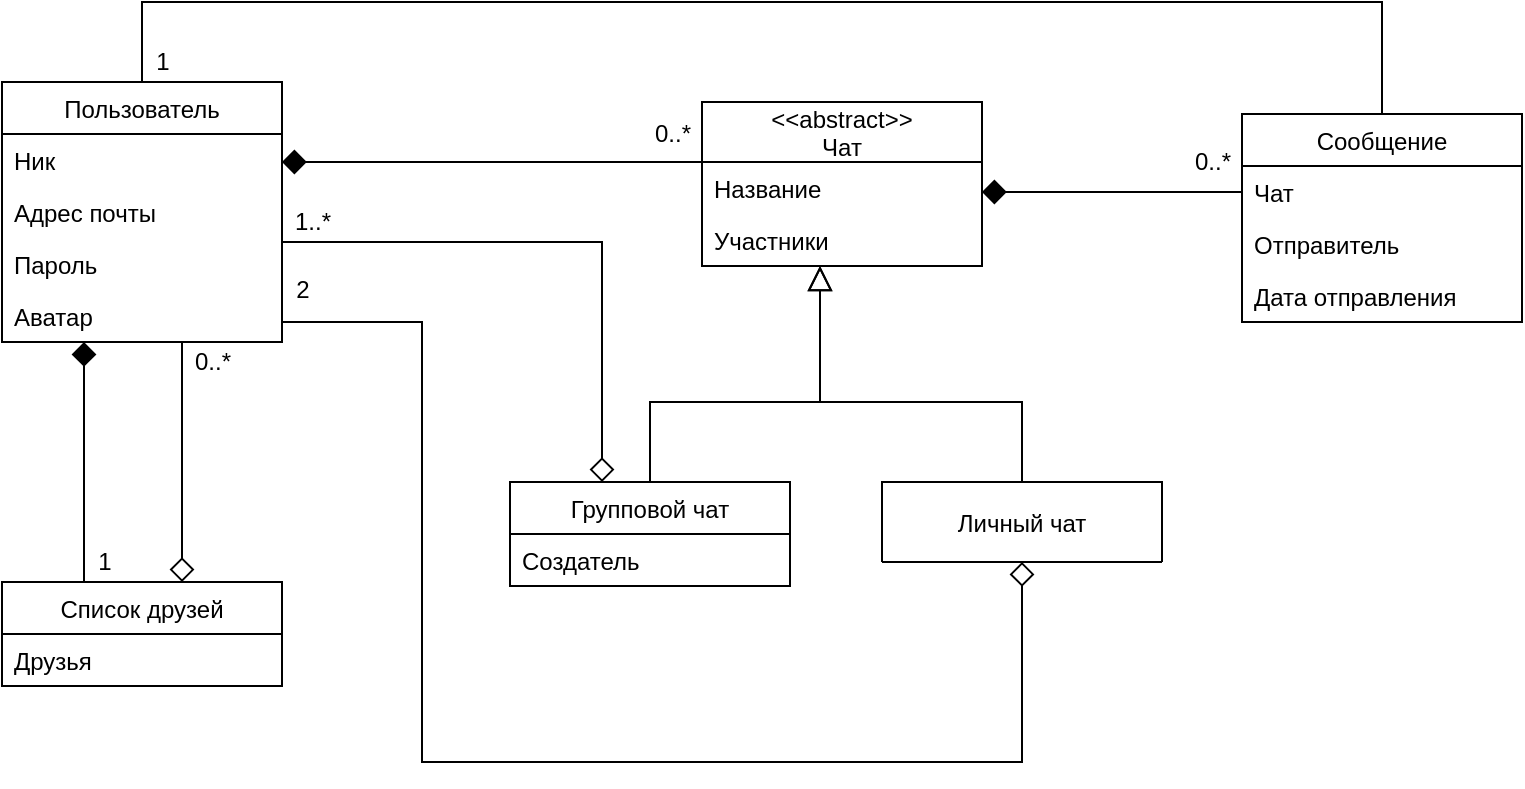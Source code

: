 <mxfile version="18.1.1" type="github">
  <diagram id="m_Y5xVD9ZGCtd96Jv5cy" name="Page-1">
    <mxGraphModel dx="1536" dy="883" grid="1" gridSize="10" guides="1" tooltips="1" connect="1" arrows="1" fold="1" page="1" pageScale="1" pageWidth="827" pageHeight="1169" math="0" shadow="0">
      <root>
        <mxCell id="0" />
        <mxCell id="1" parent="0" />
        <mxCell id="zzLUtJSfL5fbQFalBaQW-16" style="edgeStyle=orthogonalEdgeStyle;rounded=0;orthogonalLoop=1;jettySize=auto;html=1;startArrow=diamond;startFill=1;endArrow=none;endFill=0;endSize=10;startSize=10;" edge="1" parent="1" source="zzLUtJSfL5fbQFalBaQW-1" target="zzLUtJSfL5fbQFalBaQW-6">
          <mxGeometry relative="1" as="geometry">
            <Array as="points">
              <mxPoint x="280" y="280" />
              <mxPoint x="280" y="280" />
            </Array>
          </mxGeometry>
        </mxCell>
        <mxCell id="zzLUtJSfL5fbQFalBaQW-1" value="Пользователь" style="swimlane;fontStyle=0;childLayout=stackLayout;horizontal=1;startSize=26;fillColor=none;horizontalStack=0;resizeParent=1;resizeParentMax=0;resizeLast=0;collapsible=1;marginBottom=0;" vertex="1" parent="1">
          <mxGeometry x="20" y="240" width="140" height="130" as="geometry" />
        </mxCell>
        <mxCell id="zzLUtJSfL5fbQFalBaQW-2" value="Ник    " style="text;strokeColor=none;fillColor=none;align=left;verticalAlign=top;spacingLeft=4;spacingRight=4;overflow=hidden;rotatable=0;points=[[0,0.5],[1,0.5]];portConstraint=eastwest;" vertex="1" parent="zzLUtJSfL5fbQFalBaQW-1">
          <mxGeometry y="26" width="140" height="26" as="geometry" />
        </mxCell>
        <mxCell id="zzLUtJSfL5fbQFalBaQW-3" value="Адрес почты" style="text;strokeColor=none;fillColor=none;align=left;verticalAlign=top;spacingLeft=4;spacingRight=4;overflow=hidden;rotatable=0;points=[[0,0.5],[1,0.5]];portConstraint=eastwest;" vertex="1" parent="zzLUtJSfL5fbQFalBaQW-1">
          <mxGeometry y="52" width="140" height="26" as="geometry" />
        </mxCell>
        <mxCell id="zzLUtJSfL5fbQFalBaQW-4" value="Пароль" style="text;strokeColor=none;fillColor=none;align=left;verticalAlign=top;spacingLeft=4;spacingRight=4;overflow=hidden;rotatable=0;points=[[0,0.5],[1,0.5]];portConstraint=eastwest;" vertex="1" parent="zzLUtJSfL5fbQFalBaQW-1">
          <mxGeometry y="78" width="140" height="26" as="geometry" />
        </mxCell>
        <mxCell id="zzLUtJSfL5fbQFalBaQW-5" value="Аватар" style="text;strokeColor=none;fillColor=none;align=left;verticalAlign=top;spacingLeft=4;spacingRight=4;overflow=hidden;rotatable=0;points=[[0,0.5],[1,0.5]];portConstraint=eastwest;" vertex="1" parent="zzLUtJSfL5fbQFalBaQW-1">
          <mxGeometry y="104" width="140" height="26" as="geometry" />
        </mxCell>
        <mxCell id="zzLUtJSfL5fbQFalBaQW-23" style="edgeStyle=orthogonalEdgeStyle;rounded=0;orthogonalLoop=1;jettySize=auto;html=1;startArrow=diamond;startFill=1;endArrow=none;endFill=0;startSize=10;endSize=10;" edge="1" parent="1" source="zzLUtJSfL5fbQFalBaQW-6" target="zzLUtJSfL5fbQFalBaQW-18">
          <mxGeometry relative="1" as="geometry">
            <Array as="points">
              <mxPoint x="629" y="295" />
              <mxPoint x="629" y="295" />
            </Array>
          </mxGeometry>
        </mxCell>
        <mxCell id="zzLUtJSfL5fbQFalBaQW-6" value="&lt;&lt;abstract&gt;&gt;&#xa;Чат" style="swimlane;fontStyle=0;childLayout=stackLayout;horizontal=1;startSize=30;fillColor=none;horizontalStack=0;resizeParent=1;resizeParentMax=0;resizeLast=0;collapsible=1;marginBottom=0;" vertex="1" parent="1">
          <mxGeometry x="370" y="250" width="140" height="82" as="geometry" />
        </mxCell>
        <mxCell id="zzLUtJSfL5fbQFalBaQW-7" value="Название" style="text;strokeColor=none;fillColor=none;align=left;verticalAlign=top;spacingLeft=4;spacingRight=4;overflow=hidden;rotatable=0;points=[[0,0.5],[1,0.5]];portConstraint=eastwest;" vertex="1" parent="zzLUtJSfL5fbQFalBaQW-6">
          <mxGeometry y="30" width="140" height="26" as="geometry" />
        </mxCell>
        <mxCell id="zzLUtJSfL5fbQFalBaQW-8" value="Участники" style="text;strokeColor=none;fillColor=none;align=left;verticalAlign=top;spacingLeft=4;spacingRight=4;overflow=hidden;rotatable=0;points=[[0,0.5],[1,0.5]];portConstraint=eastwest;" vertex="1" parent="zzLUtJSfL5fbQFalBaQW-6">
          <mxGeometry y="56" width="140" height="26" as="geometry" />
        </mxCell>
        <mxCell id="zzLUtJSfL5fbQFalBaQW-30" style="edgeStyle=orthogonalEdgeStyle;rounded=0;orthogonalLoop=1;jettySize=auto;html=1;startArrow=diamond;startFill=0;endArrow=none;endFill=0;startSize=10;endSize=10;" edge="1" parent="1" source="zzLUtJSfL5fbQFalBaQW-11" target="zzLUtJSfL5fbQFalBaQW-1">
          <mxGeometry relative="1" as="geometry">
            <Array as="points">
              <mxPoint x="110" y="440" />
              <mxPoint x="110" y="440" />
            </Array>
          </mxGeometry>
        </mxCell>
        <mxCell id="zzLUtJSfL5fbQFalBaQW-11" value="Список друзей" style="swimlane;fontStyle=0;childLayout=stackLayout;horizontal=1;startSize=26;fillColor=none;horizontalStack=0;resizeParent=1;resizeParentMax=0;resizeLast=0;collapsible=1;marginBottom=0;" vertex="1" parent="1">
          <mxGeometry x="20" y="490" width="140" height="52" as="geometry" />
        </mxCell>
        <mxCell id="zzLUtJSfL5fbQFalBaQW-15" value="Друзья" style="text;strokeColor=none;fillColor=none;align=left;verticalAlign=top;spacingLeft=4;spacingRight=4;overflow=hidden;rotatable=0;points=[[0,0.5],[1,0.5]];portConstraint=eastwest;" vertex="1" parent="zzLUtJSfL5fbQFalBaQW-11">
          <mxGeometry y="26" width="140" height="26" as="geometry" />
        </mxCell>
        <mxCell id="zzLUtJSfL5fbQFalBaQW-17" value="0..*" style="text;html=1;align=center;verticalAlign=middle;resizable=0;points=[];autosize=1;strokeColor=none;fillColor=none;" vertex="1" parent="1">
          <mxGeometry x="340" y="256" width="30" height="20" as="geometry" />
        </mxCell>
        <mxCell id="zzLUtJSfL5fbQFalBaQW-46" style="edgeStyle=orthogonalEdgeStyle;rounded=0;orthogonalLoop=1;jettySize=auto;html=1;startArrow=none;startFill=0;endArrow=none;endFill=0;startSize=10;endSize=10;" edge="1" parent="1" source="zzLUtJSfL5fbQFalBaQW-18" target="zzLUtJSfL5fbQFalBaQW-1">
          <mxGeometry relative="1" as="geometry">
            <Array as="points">
              <mxPoint x="710" y="200" />
              <mxPoint x="90" y="200" />
            </Array>
          </mxGeometry>
        </mxCell>
        <mxCell id="zzLUtJSfL5fbQFalBaQW-18" value="Сообщение" style="swimlane;fontStyle=0;childLayout=stackLayout;horizontal=1;startSize=26;fillColor=none;horizontalStack=0;resizeParent=1;resizeParentMax=0;resizeLast=0;collapsible=1;marginBottom=0;" vertex="1" parent="1">
          <mxGeometry x="640" y="256" width="140" height="104" as="geometry" />
        </mxCell>
        <mxCell id="zzLUtJSfL5fbQFalBaQW-19" value="Чат" style="text;strokeColor=none;fillColor=none;align=left;verticalAlign=top;spacingLeft=4;spacingRight=4;overflow=hidden;rotatable=0;points=[[0,0.5],[1,0.5]];portConstraint=eastwest;" vertex="1" parent="zzLUtJSfL5fbQFalBaQW-18">
          <mxGeometry y="26" width="140" height="26" as="geometry" />
        </mxCell>
        <mxCell id="zzLUtJSfL5fbQFalBaQW-20" value="Отправитель" style="text;strokeColor=none;fillColor=none;align=left;verticalAlign=top;spacingLeft=4;spacingRight=4;overflow=hidden;rotatable=0;points=[[0,0.5],[1,0.5]];portConstraint=eastwest;" vertex="1" parent="zzLUtJSfL5fbQFalBaQW-18">
          <mxGeometry y="52" width="140" height="26" as="geometry" />
        </mxCell>
        <mxCell id="zzLUtJSfL5fbQFalBaQW-45" value="Дата отправления" style="text;strokeColor=none;fillColor=none;align=left;verticalAlign=top;spacingLeft=4;spacingRight=4;overflow=hidden;rotatable=0;points=[[0,0.5],[1,0.5]];portConstraint=eastwest;" vertex="1" parent="zzLUtJSfL5fbQFalBaQW-18">
          <mxGeometry y="78" width="140" height="26" as="geometry" />
        </mxCell>
        <mxCell id="zzLUtJSfL5fbQFalBaQW-24" value="0..*" style="text;html=1;align=center;verticalAlign=middle;resizable=0;points=[];autosize=1;strokeColor=none;fillColor=none;" vertex="1" parent="1">
          <mxGeometry x="610" y="270" width="30" height="20" as="geometry" />
        </mxCell>
        <mxCell id="zzLUtJSfL5fbQFalBaQW-26" value="1..*" style="text;html=1;align=center;verticalAlign=middle;resizable=0;points=[];autosize=1;strokeColor=none;fillColor=none;" vertex="1" parent="1">
          <mxGeometry x="160" y="300" width="30" height="20" as="geometry" />
        </mxCell>
        <mxCell id="zzLUtJSfL5fbQFalBaQW-29" style="edgeStyle=orthogonalEdgeStyle;rounded=0;orthogonalLoop=1;jettySize=auto;html=1;startArrow=diamond;startFill=1;endArrow=none;endFill=0;startSize=10;endSize=10;" edge="1" parent="1" source="zzLUtJSfL5fbQFalBaQW-1" target="zzLUtJSfL5fbQFalBaQW-11">
          <mxGeometry relative="1" as="geometry">
            <Array as="points">
              <mxPoint x="61" y="410" />
              <mxPoint x="61" y="410" />
            </Array>
          </mxGeometry>
        </mxCell>
        <mxCell id="zzLUtJSfL5fbQFalBaQW-31" value="0..*" style="text;html=1;align=center;verticalAlign=middle;resizable=0;points=[];autosize=1;strokeColor=none;fillColor=none;" vertex="1" parent="1">
          <mxGeometry x="110" y="370" width="30" height="20" as="geometry" />
        </mxCell>
        <mxCell id="zzLUtJSfL5fbQFalBaQW-32" value="1" style="text;html=1;align=center;verticalAlign=middle;resizable=0;points=[];autosize=1;strokeColor=none;fillColor=none;" vertex="1" parent="1">
          <mxGeometry x="61" y="470" width="20" height="20" as="geometry" />
        </mxCell>
        <mxCell id="zzLUtJSfL5fbQFalBaQW-40" style="edgeStyle=orthogonalEdgeStyle;rounded=0;orthogonalLoop=1;jettySize=auto;html=1;startArrow=none;startFill=0;endArrow=block;endFill=0;startSize=10;endSize=10;" edge="1" parent="1" source="zzLUtJSfL5fbQFalBaQW-34" target="zzLUtJSfL5fbQFalBaQW-6">
          <mxGeometry relative="1" as="geometry">
            <Array as="points">
              <mxPoint x="344" y="400" />
              <mxPoint x="429" y="400" />
            </Array>
          </mxGeometry>
        </mxCell>
        <mxCell id="zzLUtJSfL5fbQFalBaQW-42" style="edgeStyle=orthogonalEdgeStyle;rounded=0;orthogonalLoop=1;jettySize=auto;html=1;startArrow=diamond;startFill=0;endArrow=none;endFill=0;startSize=10;endSize=10;" edge="1" parent="1" source="zzLUtJSfL5fbQFalBaQW-34" target="zzLUtJSfL5fbQFalBaQW-1">
          <mxGeometry relative="1" as="geometry">
            <mxPoint x="210" y="430" as="targetPoint" />
            <Array as="points">
              <mxPoint x="320" y="320" />
            </Array>
          </mxGeometry>
        </mxCell>
        <mxCell id="zzLUtJSfL5fbQFalBaQW-34" value="Групповой чат" style="swimlane;fontStyle=0;childLayout=stackLayout;horizontal=1;startSize=26;fillColor=none;horizontalStack=0;resizeParent=1;resizeParentMax=0;resizeLast=0;collapsible=1;marginBottom=0;" vertex="1" parent="1">
          <mxGeometry x="274" y="440" width="140" height="52" as="geometry" />
        </mxCell>
        <mxCell id="zzLUtJSfL5fbQFalBaQW-35" value="Создатель" style="text;strokeColor=none;fillColor=none;align=left;verticalAlign=top;spacingLeft=4;spacingRight=4;overflow=hidden;rotatable=0;points=[[0,0.5],[1,0.5]];portConstraint=eastwest;" vertex="1" parent="zzLUtJSfL5fbQFalBaQW-34">
          <mxGeometry y="26" width="140" height="26" as="geometry" />
        </mxCell>
        <mxCell id="zzLUtJSfL5fbQFalBaQW-41" style="edgeStyle=orthogonalEdgeStyle;rounded=0;orthogonalLoop=1;jettySize=auto;html=1;startArrow=none;startFill=0;endArrow=block;endFill=0;startSize=10;endSize=10;" edge="1" parent="1" source="zzLUtJSfL5fbQFalBaQW-37" target="zzLUtJSfL5fbQFalBaQW-6">
          <mxGeometry relative="1" as="geometry">
            <mxPoint x="660" y="450" as="sourcePoint" />
            <Array as="points">
              <mxPoint x="530" y="400" />
              <mxPoint x="429" y="400" />
            </Array>
          </mxGeometry>
        </mxCell>
        <mxCell id="zzLUtJSfL5fbQFalBaQW-43" style="edgeStyle=orthogonalEdgeStyle;rounded=0;orthogonalLoop=1;jettySize=auto;html=1;startArrow=diamond;startFill=0;endArrow=none;endFill=0;startSize=10;endSize=10;" edge="1" parent="1" source="zzLUtJSfL5fbQFalBaQW-37" target="zzLUtJSfL5fbQFalBaQW-1">
          <mxGeometry relative="1" as="geometry">
            <Array as="points">
              <mxPoint x="530" y="580" />
              <mxPoint x="230" y="580" />
              <mxPoint x="230" y="360" />
            </Array>
          </mxGeometry>
        </mxCell>
        <mxCell id="zzLUtJSfL5fbQFalBaQW-37" value="Личный чат" style="swimlane;fontStyle=0;childLayout=stackLayout;horizontal=1;startSize=50;fillColor=none;horizontalStack=0;resizeParent=1;resizeParentMax=0;resizeLast=0;collapsible=1;marginBottom=0;" vertex="1" parent="1">
          <mxGeometry x="460" y="440" width="140" height="40" as="geometry" />
        </mxCell>
        <mxCell id="zzLUtJSfL5fbQFalBaQW-44" value="2" style="text;html=1;align=center;verticalAlign=middle;resizable=0;points=[];autosize=1;strokeColor=none;fillColor=none;" vertex="1" parent="1">
          <mxGeometry x="160" y="334" width="20" height="20" as="geometry" />
        </mxCell>
        <mxCell id="zzLUtJSfL5fbQFalBaQW-47" value="1" style="text;html=1;align=center;verticalAlign=middle;resizable=0;points=[];autosize=1;strokeColor=none;fillColor=none;" vertex="1" parent="1">
          <mxGeometry x="90" y="220" width="20" height="20" as="geometry" />
        </mxCell>
      </root>
    </mxGraphModel>
  </diagram>
</mxfile>
